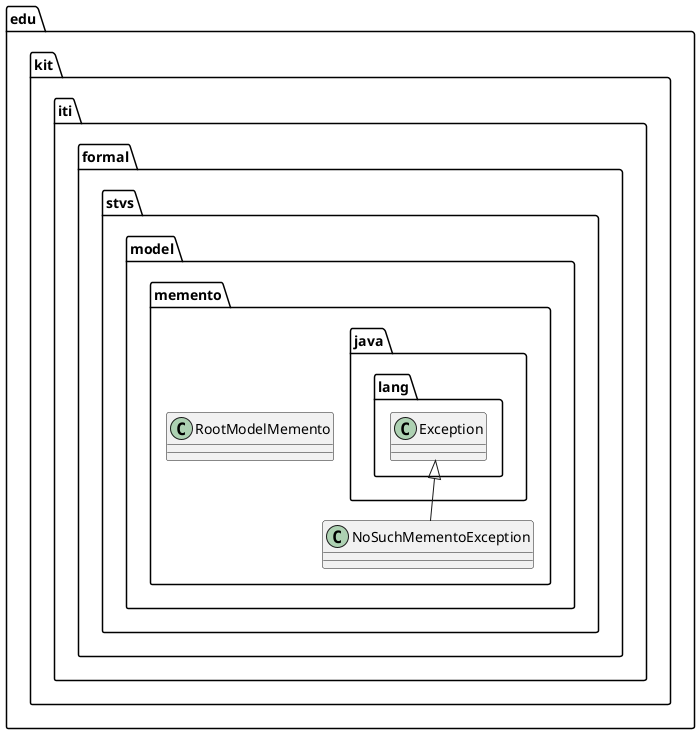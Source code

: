 @startuml

    namespace edu.kit.iti.formal.stvs.model.memento {

        class RootModelMemento {
        }

        class NoSuchMementoException {
        }

        class java.lang.Exception
        java.lang.Exception <|-- NoSuchMementoException

    }

@enduml
